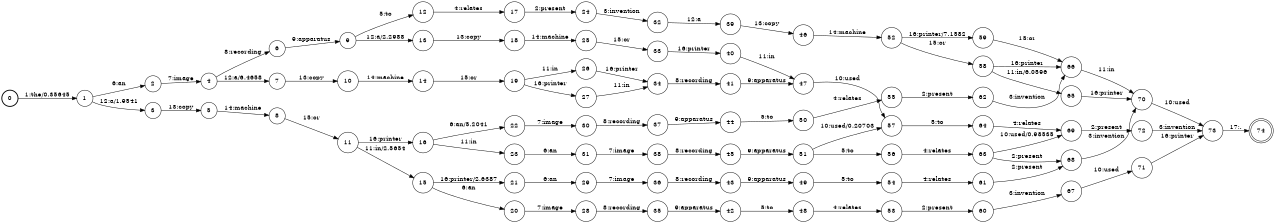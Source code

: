 digraph FST {
rankdir = LR;
size = "8.5,11";
label = "";
center = 1;
orientation = Portrait;
ranksep = "0.4";
nodesep = "0.25";
0 [label = "0", shape = circle, style = bold, fontsize = 14]
	0 -> 1 [label = "1:the/0.35645", fontsize = 14];
1 [label = "1", shape = circle, style = solid, fontsize = 14]
	1 -> 2 [label = "6:an", fontsize = 14];
	1 -> 3 [label = "12:a/1.9541", fontsize = 14];
2 [label = "2", shape = circle, style = solid, fontsize = 14]
	2 -> 4 [label = "7:image", fontsize = 14];
3 [label = "3", shape = circle, style = solid, fontsize = 14]
	3 -> 5 [label = "13:copy", fontsize = 14];
4 [label = "4", shape = circle, style = solid, fontsize = 14]
	4 -> 6 [label = "8:recording", fontsize = 14];
	4 -> 7 [label = "12:a/6.4658", fontsize = 14];
5 [label = "5", shape = circle, style = solid, fontsize = 14]
	5 -> 8 [label = "14:machine", fontsize = 14];
6 [label = "6", shape = circle, style = solid, fontsize = 14]
	6 -> 9 [label = "9:apparatus", fontsize = 14];
7 [label = "7", shape = circle, style = solid, fontsize = 14]
	7 -> 10 [label = "13:copy", fontsize = 14];
8 [label = "8", shape = circle, style = solid, fontsize = 14]
	8 -> 11 [label = "15:or", fontsize = 14];
9 [label = "9", shape = circle, style = solid, fontsize = 14]
	9 -> 12 [label = "5:to", fontsize = 14];
	9 -> 13 [label = "12:a/2.2988", fontsize = 14];
10 [label = "10", shape = circle, style = solid, fontsize = 14]
	10 -> 14 [label = "14:machine", fontsize = 14];
11 [label = "11", shape = circle, style = solid, fontsize = 14]
	11 -> 15 [label = "11:in/2.5654", fontsize = 14];
	11 -> 16 [label = "16:printer", fontsize = 14];
12 [label = "12", shape = circle, style = solid, fontsize = 14]
	12 -> 17 [label = "4:relates", fontsize = 14];
13 [label = "13", shape = circle, style = solid, fontsize = 14]
	13 -> 18 [label = "13:copy", fontsize = 14];
14 [label = "14", shape = circle, style = solid, fontsize = 14]
	14 -> 19 [label = "15:or", fontsize = 14];
15 [label = "15", shape = circle, style = solid, fontsize = 14]
	15 -> 20 [label = "6:an", fontsize = 14];
	15 -> 21 [label = "16:printer/2.6387", fontsize = 14];
16 [label = "16", shape = circle, style = solid, fontsize = 14]
	16 -> 22 [label = "6:an/5.2041", fontsize = 14];
	16 -> 23 [label = "11:in", fontsize = 14];
17 [label = "17", shape = circle, style = solid, fontsize = 14]
	17 -> 24 [label = "2:present", fontsize = 14];
18 [label = "18", shape = circle, style = solid, fontsize = 14]
	18 -> 25 [label = "14:machine", fontsize = 14];
19 [label = "19", shape = circle, style = solid, fontsize = 14]
	19 -> 26 [label = "11:in", fontsize = 14];
	19 -> 27 [label = "16:printer", fontsize = 14];
20 [label = "20", shape = circle, style = solid, fontsize = 14]
	20 -> 28 [label = "7:image", fontsize = 14];
21 [label = "21", shape = circle, style = solid, fontsize = 14]
	21 -> 29 [label = "6:an", fontsize = 14];
22 [label = "22", shape = circle, style = solid, fontsize = 14]
	22 -> 30 [label = "7:image", fontsize = 14];
23 [label = "23", shape = circle, style = solid, fontsize = 14]
	23 -> 31 [label = "6:an", fontsize = 14];
24 [label = "24", shape = circle, style = solid, fontsize = 14]
	24 -> 32 [label = "3:invention", fontsize = 14];
25 [label = "25", shape = circle, style = solid, fontsize = 14]
	25 -> 33 [label = "15:or", fontsize = 14];
26 [label = "26", shape = circle, style = solid, fontsize = 14]
	26 -> 34 [label = "16:printer", fontsize = 14];
27 [label = "27", shape = circle, style = solid, fontsize = 14]
	27 -> 34 [label = "11:in", fontsize = 14];
28 [label = "28", shape = circle, style = solid, fontsize = 14]
	28 -> 35 [label = "8:recording", fontsize = 14];
29 [label = "29", shape = circle, style = solid, fontsize = 14]
	29 -> 36 [label = "7:image", fontsize = 14];
30 [label = "30", shape = circle, style = solid, fontsize = 14]
	30 -> 37 [label = "8:recording", fontsize = 14];
31 [label = "31", shape = circle, style = solid, fontsize = 14]
	31 -> 38 [label = "7:image", fontsize = 14];
32 [label = "32", shape = circle, style = solid, fontsize = 14]
	32 -> 39 [label = "12:a", fontsize = 14];
33 [label = "33", shape = circle, style = solid, fontsize = 14]
	33 -> 40 [label = "16:printer", fontsize = 14];
34 [label = "34", shape = circle, style = solid, fontsize = 14]
	34 -> 41 [label = "8:recording", fontsize = 14];
35 [label = "35", shape = circle, style = solid, fontsize = 14]
	35 -> 42 [label = "9:apparatus", fontsize = 14];
36 [label = "36", shape = circle, style = solid, fontsize = 14]
	36 -> 43 [label = "8:recording", fontsize = 14];
37 [label = "37", shape = circle, style = solid, fontsize = 14]
	37 -> 44 [label = "9:apparatus", fontsize = 14];
38 [label = "38", shape = circle, style = solid, fontsize = 14]
	38 -> 45 [label = "8:recording", fontsize = 14];
39 [label = "39", shape = circle, style = solid, fontsize = 14]
	39 -> 46 [label = "13:copy", fontsize = 14];
40 [label = "40", shape = circle, style = solid, fontsize = 14]
	40 -> 47 [label = "11:in", fontsize = 14];
41 [label = "41", shape = circle, style = solid, fontsize = 14]
	41 -> 47 [label = "9:apparatus", fontsize = 14];
42 [label = "42", shape = circle, style = solid, fontsize = 14]
	42 -> 48 [label = "5:to", fontsize = 14];
43 [label = "43", shape = circle, style = solid, fontsize = 14]
	43 -> 49 [label = "9:apparatus", fontsize = 14];
44 [label = "44", shape = circle, style = solid, fontsize = 14]
	44 -> 50 [label = "5:to", fontsize = 14];
45 [label = "45", shape = circle, style = solid, fontsize = 14]
	45 -> 51 [label = "9:apparatus", fontsize = 14];
46 [label = "46", shape = circle, style = solid, fontsize = 14]
	46 -> 52 [label = "14:machine", fontsize = 14];
47 [label = "47", shape = circle, style = solid, fontsize = 14]
	47 -> 57 [label = "10:used", fontsize = 14];
48 [label = "48", shape = circle, style = solid, fontsize = 14]
	48 -> 53 [label = "4:relates", fontsize = 14];
49 [label = "49", shape = circle, style = solid, fontsize = 14]
	49 -> 54 [label = "5:to", fontsize = 14];
50 [label = "50", shape = circle, style = solid, fontsize = 14]
	50 -> 55 [label = "4:relates", fontsize = 14];
51 [label = "51", shape = circle, style = solid, fontsize = 14]
	51 -> 56 [label = "5:to", fontsize = 14];
	51 -> 57 [label = "10:used/0.20703", fontsize = 14];
52 [label = "52", shape = circle, style = solid, fontsize = 14]
	52 -> 58 [label = "15:or", fontsize = 14];
	52 -> 59 [label = "16:printer/7.1582", fontsize = 14];
53 [label = "53", shape = circle, style = solid, fontsize = 14]
	53 -> 60 [label = "2:present", fontsize = 14];
54 [label = "54", shape = circle, style = solid, fontsize = 14]
	54 -> 61 [label = "4:relates", fontsize = 14];
55 [label = "55", shape = circle, style = solid, fontsize = 14]
	55 -> 62 [label = "2:present", fontsize = 14];
56 [label = "56", shape = circle, style = solid, fontsize = 14]
	56 -> 63 [label = "4:relates", fontsize = 14];
57 [label = "57", shape = circle, style = solid, fontsize = 14]
	57 -> 64 [label = "5:to", fontsize = 14];
58 [label = "58", shape = circle, style = solid, fontsize = 14]
	58 -> 65 [label = "11:in/6.0596", fontsize = 14];
	58 -> 66 [label = "16:printer", fontsize = 14];
59 [label = "59", shape = circle, style = solid, fontsize = 14]
	59 -> 66 [label = "15:or", fontsize = 14];
60 [label = "60", shape = circle, style = solid, fontsize = 14]
	60 -> 67 [label = "3:invention", fontsize = 14];
61 [label = "61", shape = circle, style = solid, fontsize = 14]
	61 -> 68 [label = "2:present", fontsize = 14];
62 [label = "62", shape = circle, style = solid, fontsize = 14]
	62 -> 66 [label = "3:invention", fontsize = 14];
63 [label = "63", shape = circle, style = solid, fontsize = 14]
	63 -> 68 [label = "2:present", fontsize = 14];
	63 -> 69 [label = "10:used/0.98535", fontsize = 14];
64 [label = "64", shape = circle, style = solid, fontsize = 14]
	64 -> 69 [label = "4:relates", fontsize = 14];
65 [label = "65", shape = circle, style = solid, fontsize = 14]
	65 -> 70 [label = "16:printer", fontsize = 14];
66 [label = "66", shape = circle, style = solid, fontsize = 14]
	66 -> 70 [label = "11:in", fontsize = 14];
67 [label = "67", shape = circle, style = solid, fontsize = 14]
	67 -> 71 [label = "10:used", fontsize = 14];
68 [label = "68", shape = circle, style = solid, fontsize = 14]
	68 -> 70 [label = "3:invention", fontsize = 14];
69 [label = "69", shape = circle, style = solid, fontsize = 14]
	69 -> 72 [label = "2:present", fontsize = 14];
70 [label = "70", shape = circle, style = solid, fontsize = 14]
	70 -> 73 [label = "10:used", fontsize = 14];
71 [label = "71", shape = circle, style = solid, fontsize = 14]
	71 -> 73 [label = "16:printer", fontsize = 14];
72 [label = "72", shape = circle, style = solid, fontsize = 14]
	72 -> 73 [label = "3:invention", fontsize = 14];
73 [label = "73", shape = circle, style = solid, fontsize = 14]
	73 -> 74 [label = "17:.", fontsize = 14];
74 [label = "74", shape = doublecircle, style = solid, fontsize = 14]
}
